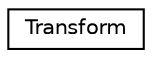 digraph "Graphical Class Hierarchy"
{
  edge [fontname="Helvetica",fontsize="10",labelfontname="Helvetica",labelfontsize="10"];
  node [fontname="Helvetica",fontsize="10",shape=record];
  rankdir="LR";
  Node1 [label="Transform",height=0.2,width=0.4,color="black", fillcolor="white", style="filled",URL="$classTransform.html"];
}
